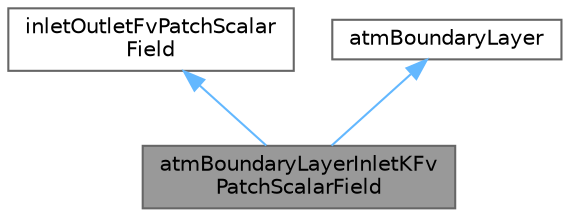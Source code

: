 digraph "atmBoundaryLayerInletKFvPatchScalarField"
{
 // LATEX_PDF_SIZE
  bgcolor="transparent";
  edge [fontname=Helvetica,fontsize=10,labelfontname=Helvetica,labelfontsize=10];
  node [fontname=Helvetica,fontsize=10,shape=box,height=0.2,width=0.4];
  Node1 [id="Node000001",label="atmBoundaryLayerInletKFv\lPatchScalarField",height=0.2,width=0.4,color="gray40", fillcolor="grey60", style="filled", fontcolor="black",tooltip="This boundary condition provides a log-law type ground-normal inlet boundary condition for the turbul..."];
  Node2 -> Node1 [id="edge1_Node000001_Node000002",dir="back",color="steelblue1",style="solid",tooltip=" "];
  Node2 [id="Node000002",label="inletOutletFvPatchScalar\lField",height=0.2,width=0.4,color="gray40", fillcolor="white", style="filled",tooltip=" "];
  Node3 -> Node1 [id="edge2_Node000001_Node000003",dir="back",color="steelblue1",style="solid",tooltip=" "];
  Node3 [id="Node000003",label="atmBoundaryLayer",height=0.2,width=0.4,color="gray40", fillcolor="white", style="filled",URL="$classFoam_1_1atmBoundaryLayer.html",tooltip="Base class to set log-law type ground-normal inlet boundary conditions for wind velocity and turbulen..."];
}
